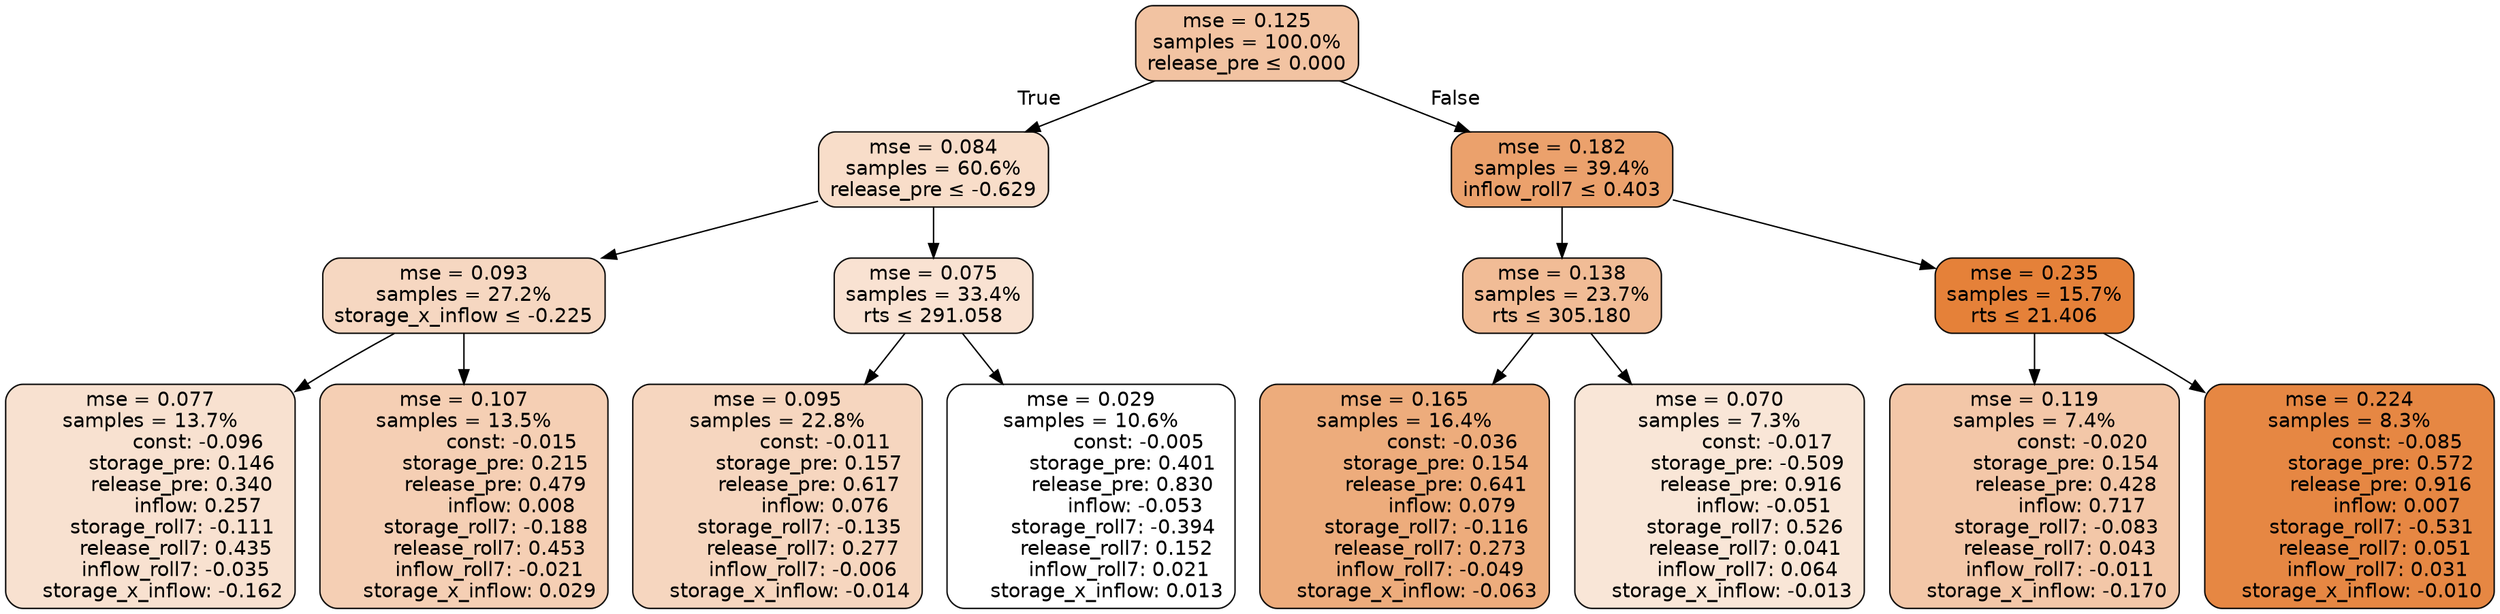 digraph tree {
bgcolor="transparent"
node [shape=rectangle, style="filled, rounded", color="black", fontname=helvetica] ;
edge [fontname=helvetica] ;
	"0" [label="mse = 0.125
samples = 100.0%
release_pre &le; 0.000", fillcolor="#f2c3a2"]
	"1" [label="mse = 0.084
samples = 60.6%
release_pre &le; -0.629", fillcolor="#f8ddc9"]
	"2" [label="mse = 0.093
samples = 27.2%
storage_x_inflow &le; -0.225", fillcolor="#f6d7c1"]
	"3" [label="mse = 0.077
samples = 13.7%
               const: -0.096
          storage_pre: 0.146
          release_pre: 0.340
               inflow: 0.257
       storage_roll7: -0.111
        release_roll7: 0.435
        inflow_roll7: -0.035
    storage_x_inflow: -0.162", fillcolor="#f8e1d0"]
	"4" [label="mse = 0.107
samples = 13.5%
               const: -0.015
          storage_pre: 0.215
          release_pre: 0.479
               inflow: 0.008
       storage_roll7: -0.188
        release_roll7: 0.453
        inflow_roll7: -0.021
     storage_x_inflow: 0.029", fillcolor="#f5cfb4"]
	"5" [label="mse = 0.075
samples = 33.4%
rts &le; 291.058", fillcolor="#f9e2d2"]
	"6" [label="mse = 0.095
samples = 22.8%
               const: -0.011
          storage_pre: 0.157
          release_pre: 0.617
               inflow: 0.076
       storage_roll7: -0.135
        release_roll7: 0.277
        inflow_roll7: -0.006
    storage_x_inflow: -0.014", fillcolor="#f6d6bf"]
	"7" [label="mse = 0.029
samples = 10.6%
               const: -0.005
          storage_pre: 0.401
          release_pre: 0.830
              inflow: -0.053
       storage_roll7: -0.394
        release_roll7: 0.152
         inflow_roll7: 0.021
     storage_x_inflow: 0.013", fillcolor="#ffffff"]
	"8" [label="mse = 0.182
samples = 39.4%
inflow_roll7 &le; 0.403", fillcolor="#eba16c"]
	"9" [label="mse = 0.138
samples = 23.7%
rts &le; 305.180", fillcolor="#f1bc96"]
	"10" [label="mse = 0.165
samples = 16.4%
               const: -0.036
          storage_pre: 0.154
          release_pre: 0.641
               inflow: 0.079
       storage_roll7: -0.116
        release_roll7: 0.273
        inflow_roll7: -0.049
    storage_x_inflow: -0.063", fillcolor="#edac7c"]
	"11" [label="mse = 0.070
samples = 7.3%
               const: -0.017
         storage_pre: -0.509
          release_pre: 0.916
              inflow: -0.051
        storage_roll7: 0.526
        release_roll7: 0.041
         inflow_roll7: 0.064
    storage_x_inflow: -0.013", fillcolor="#f9e6d7"]
	"12" [label="mse = 0.235
samples = 15.7%
rts &le; 21.406", fillcolor="#e58139"]
	"13" [label="mse = 0.119
samples = 7.4%
               const: -0.020
          storage_pre: 0.154
          release_pre: 0.428
               inflow: 0.717
       storage_roll7: -0.083
        release_roll7: 0.043
        inflow_roll7: -0.011
    storage_x_inflow: -0.170", fillcolor="#f3c7a8"]
	"14" [label="mse = 0.224
samples = 8.3%
               const: -0.085
          storage_pre: 0.572
          release_pre: 0.916
               inflow: 0.007
       storage_roll7: -0.531
        release_roll7: 0.051
         inflow_roll7: 0.031
    storage_x_inflow: -0.010", fillcolor="#e68743"]

	"0" -> "1" [labeldistance=2.5, labelangle=45, headlabel="True"]
	"1" -> "2"
	"2" -> "3"
	"2" -> "4"
	"1" -> "5"
	"5" -> "6"
	"5" -> "7"
	"0" -> "8" [labeldistance=2.5, labelangle=-45, headlabel="False"]
	"8" -> "9"
	"9" -> "10"
	"9" -> "11"
	"8" -> "12"
	"12" -> "13"
	"12" -> "14"
}